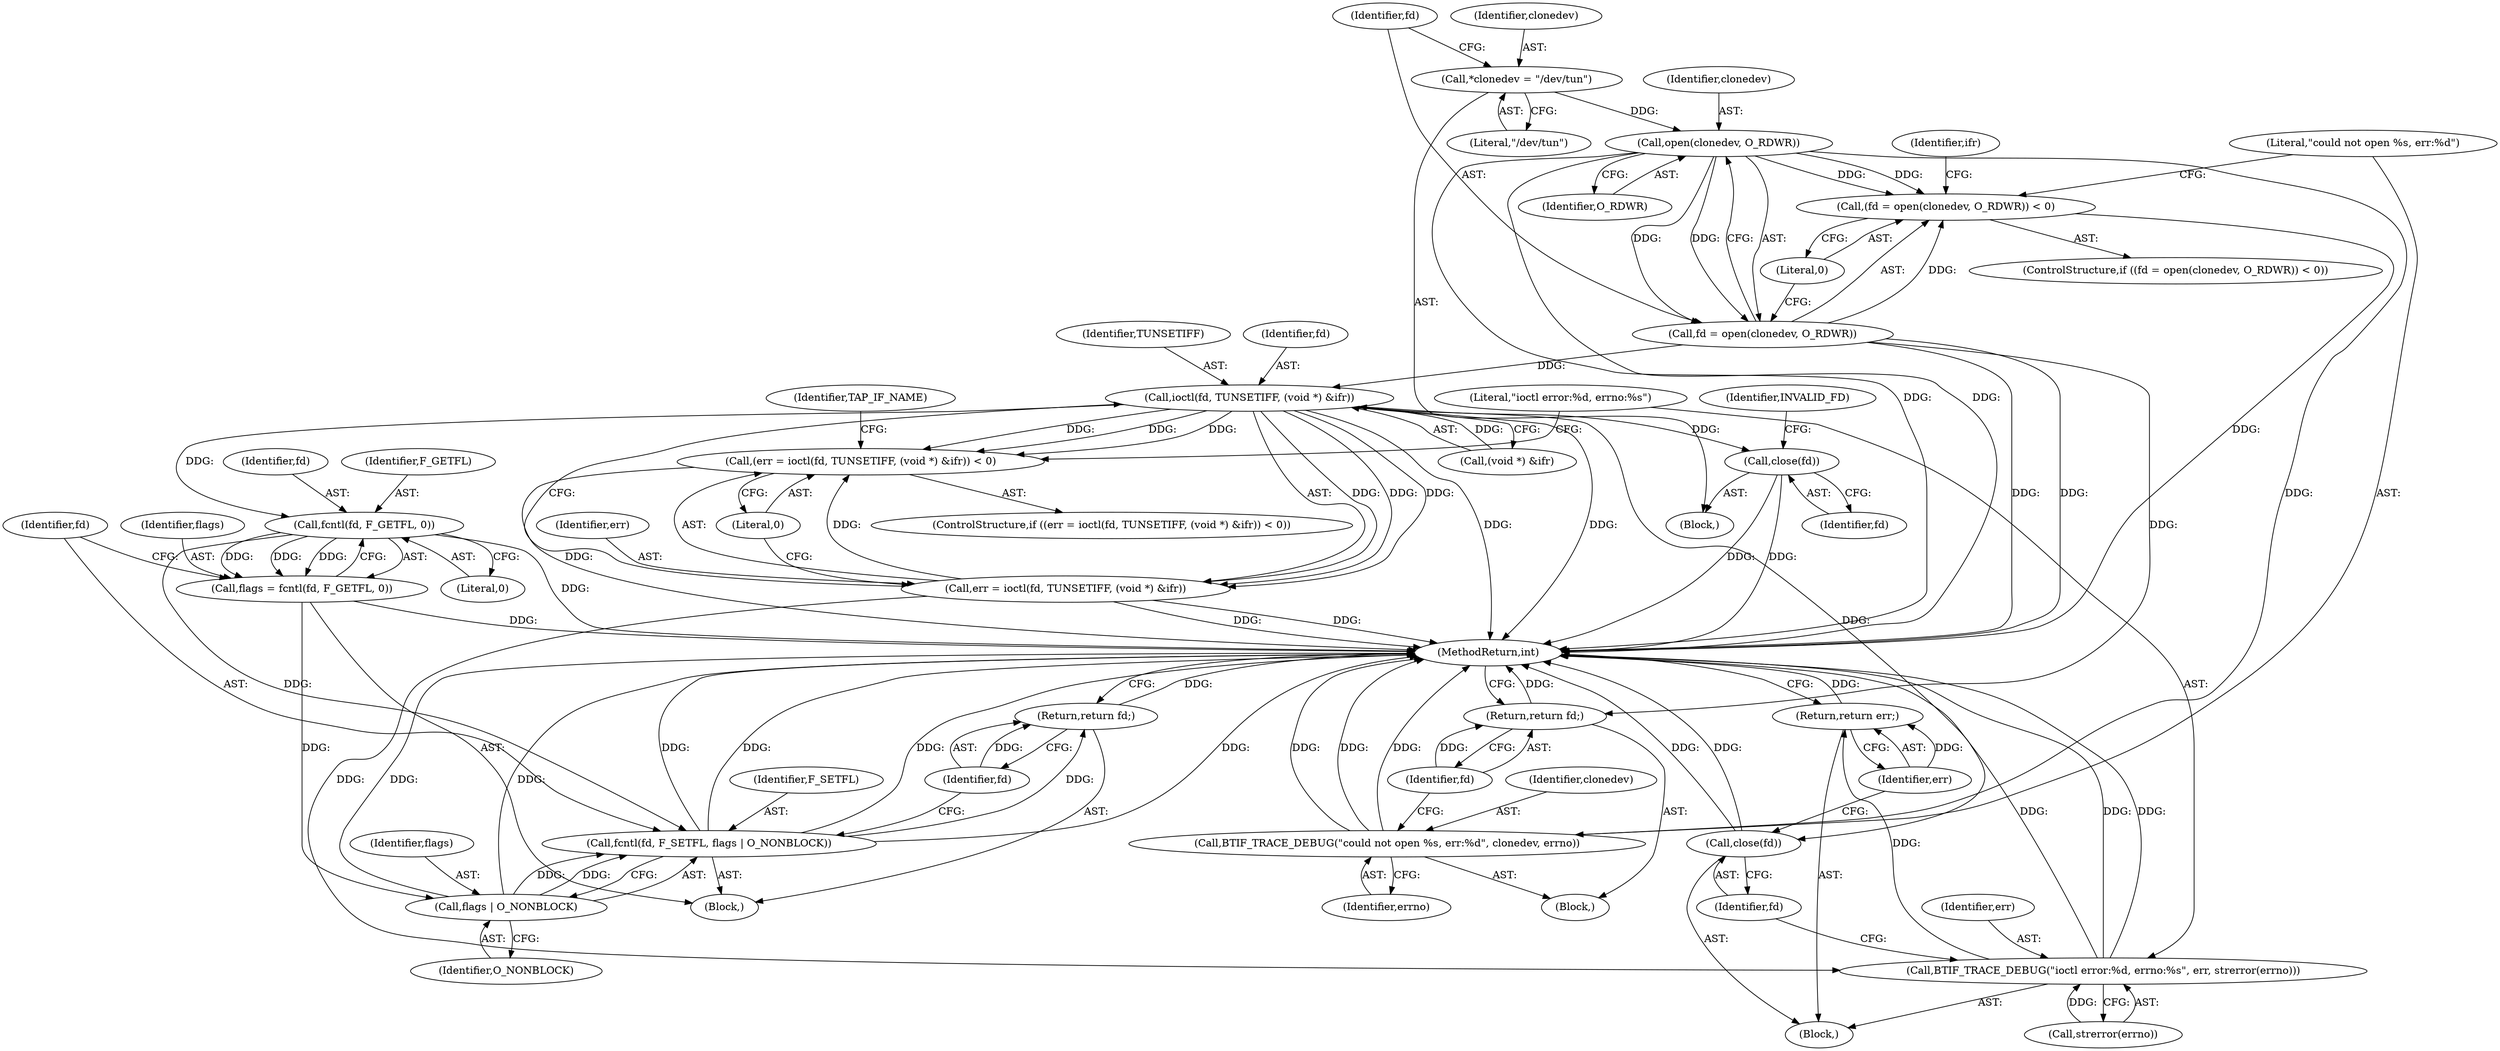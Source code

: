 digraph "0_Android_472271b153c5dc53c28beac55480a8d8434b2d5c_22@API" {
"1000115" [label="(Call,open(clonedev, O_RDWR))"];
"1000108" [label="(Call,*clonedev = \"/dev/tun\")"];
"1000112" [label="(Call,(fd = open(clonedev, O_RDWR)) < 0)"];
"1000113" [label="(Call,fd = open(clonedev, O_RDWR))"];
"1000124" [label="(Return,return fd;)"];
"1000149" [label="(Call,ioctl(fd, TUNSETIFF, (void *) &ifr))"];
"1000146" [label="(Call,(err = ioctl(fd, TUNSETIFF, (void *) &ifr)) < 0)"];
"1000147" [label="(Call,err = ioctl(fd, TUNSETIFF, (void *) &ifr))"];
"1000158" [label="(Call,BTIF_TRACE_DEBUG(\"ioctl error:%d, errno:%s\", err, strerror(errno)))"];
"1000165" [label="(Return,return err;)"];
"1000163" [label="(Call,close(fd))"];
"1000177" [label="(Call,fcntl(fd, F_GETFL, 0))"];
"1000175" [label="(Call,flags = fcntl(fd, F_GETFL, 0))"];
"1000184" [label="(Call,flags | O_NONBLOCK)"];
"1000181" [label="(Call,fcntl(fd, F_SETFL, flags | O_NONBLOCK))"];
"1000187" [label="(Return,return fd;)"];
"1000192" [label="(Call,close(fd))"];
"1000120" [label="(Call,BTIF_TRACE_DEBUG(\"could not open %s, err:%d\", clonedev, errno))"];
"1000125" [label="(Identifier,fd)"];
"1000110" [label="(Literal,\"/dev/tun\")"];
"1000177" [label="(Call,fcntl(fd, F_GETFL, 0))"];
"1000148" [label="(Identifier,err)"];
"1000116" [label="(Identifier,clonedev)"];
"1000117" [label="(Identifier,O_RDWR)"];
"1000109" [label="(Identifier,clonedev)"];
"1000159" [label="(Literal,\"ioctl error:%d, errno:%s\")"];
"1000181" [label="(Call,fcntl(fd, F_SETFL, flags | O_NONBLOCK))"];
"1000170" [label="(Identifier,TAP_IF_NAME)"];
"1000128" [label="(Identifier,ifr)"];
"1000113" [label="(Call,fd = open(clonedev, O_RDWR))"];
"1000147" [label="(Call,err = ioctl(fd, TUNSETIFF, (void *) &ifr))"];
"1000112" [label="(Call,(fd = open(clonedev, O_RDWR)) < 0)"];
"1000192" [label="(Call,close(fd))"];
"1000187" [label="(Return,return fd;)"];
"1000179" [label="(Identifier,F_GETFL)"];
"1000103" [label="(Block,)"];
"1000145" [label="(ControlStructure,if ((err = ioctl(fd, TUNSETIFF, (void *) &ifr)) < 0))"];
"1000119" [label="(Block,)"];
"1000121" [label="(Literal,\"could not open %s, err:%d\")"];
"1000183" [label="(Identifier,F_SETFL)"];
"1000151" [label="(Identifier,TUNSETIFF)"];
"1000188" [label="(Identifier,fd)"];
"1000122" [label="(Identifier,clonedev)"];
"1000152" [label="(Call,(void *) &ifr)"];
"1000146" [label="(Call,(err = ioctl(fd, TUNSETIFF, (void *) &ifr)) < 0)"];
"1000114" [label="(Identifier,fd)"];
"1000124" [label="(Return,return fd;)"];
"1000118" [label="(Literal,0)"];
"1000156" [label="(Literal,0)"];
"1000149" [label="(Call,ioctl(fd, TUNSETIFF, (void *) &ifr))"];
"1000176" [label="(Identifier,flags)"];
"1000163" [label="(Call,close(fd))"];
"1000164" [label="(Identifier,fd)"];
"1000196" [label="(MethodReturn,int)"];
"1000175" [label="(Call,flags = fcntl(fd, F_GETFL, 0))"];
"1000186" [label="(Identifier,O_NONBLOCK)"];
"1000160" [label="(Identifier,err)"];
"1000173" [label="(Block,)"];
"1000185" [label="(Identifier,flags)"];
"1000158" [label="(Call,BTIF_TRACE_DEBUG(\"ioctl error:%d, errno:%s\", err, strerror(errno)))"];
"1000165" [label="(Return,return err;)"];
"1000166" [label="(Identifier,err)"];
"1000182" [label="(Identifier,fd)"];
"1000178" [label="(Identifier,fd)"];
"1000111" [label="(ControlStructure,if ((fd = open(clonedev, O_RDWR)) < 0))"];
"1000150" [label="(Identifier,fd)"];
"1000157" [label="(Block,)"];
"1000195" [label="(Identifier,INVALID_FD)"];
"1000108" [label="(Call,*clonedev = \"/dev/tun\")"];
"1000120" [label="(Call,BTIF_TRACE_DEBUG(\"could not open %s, err:%d\", clonedev, errno))"];
"1000123" [label="(Identifier,errno)"];
"1000180" [label="(Literal,0)"];
"1000161" [label="(Call,strerror(errno))"];
"1000193" [label="(Identifier,fd)"];
"1000115" [label="(Call,open(clonedev, O_RDWR))"];
"1000184" [label="(Call,flags | O_NONBLOCK)"];
"1000115" -> "1000113"  [label="AST: "];
"1000115" -> "1000117"  [label="CFG: "];
"1000116" -> "1000115"  [label="AST: "];
"1000117" -> "1000115"  [label="AST: "];
"1000113" -> "1000115"  [label="CFG: "];
"1000115" -> "1000196"  [label="DDG: "];
"1000115" -> "1000196"  [label="DDG: "];
"1000115" -> "1000112"  [label="DDG: "];
"1000115" -> "1000112"  [label="DDG: "];
"1000115" -> "1000113"  [label="DDG: "];
"1000115" -> "1000113"  [label="DDG: "];
"1000108" -> "1000115"  [label="DDG: "];
"1000115" -> "1000120"  [label="DDG: "];
"1000108" -> "1000103"  [label="AST: "];
"1000108" -> "1000110"  [label="CFG: "];
"1000109" -> "1000108"  [label="AST: "];
"1000110" -> "1000108"  [label="AST: "];
"1000114" -> "1000108"  [label="CFG: "];
"1000112" -> "1000111"  [label="AST: "];
"1000112" -> "1000118"  [label="CFG: "];
"1000113" -> "1000112"  [label="AST: "];
"1000118" -> "1000112"  [label="AST: "];
"1000121" -> "1000112"  [label="CFG: "];
"1000128" -> "1000112"  [label="CFG: "];
"1000112" -> "1000196"  [label="DDG: "];
"1000113" -> "1000112"  [label="DDG: "];
"1000114" -> "1000113"  [label="AST: "];
"1000118" -> "1000113"  [label="CFG: "];
"1000113" -> "1000196"  [label="DDG: "];
"1000113" -> "1000196"  [label="DDG: "];
"1000113" -> "1000124"  [label="DDG: "];
"1000113" -> "1000149"  [label="DDG: "];
"1000124" -> "1000119"  [label="AST: "];
"1000124" -> "1000125"  [label="CFG: "];
"1000125" -> "1000124"  [label="AST: "];
"1000196" -> "1000124"  [label="CFG: "];
"1000124" -> "1000196"  [label="DDG: "];
"1000125" -> "1000124"  [label="DDG: "];
"1000149" -> "1000147"  [label="AST: "];
"1000149" -> "1000152"  [label="CFG: "];
"1000150" -> "1000149"  [label="AST: "];
"1000151" -> "1000149"  [label="AST: "];
"1000152" -> "1000149"  [label="AST: "];
"1000147" -> "1000149"  [label="CFG: "];
"1000149" -> "1000196"  [label="DDG: "];
"1000149" -> "1000196"  [label="DDG: "];
"1000149" -> "1000146"  [label="DDG: "];
"1000149" -> "1000146"  [label="DDG: "];
"1000149" -> "1000146"  [label="DDG: "];
"1000149" -> "1000147"  [label="DDG: "];
"1000149" -> "1000147"  [label="DDG: "];
"1000149" -> "1000147"  [label="DDG: "];
"1000152" -> "1000149"  [label="DDG: "];
"1000149" -> "1000163"  [label="DDG: "];
"1000149" -> "1000177"  [label="DDG: "];
"1000149" -> "1000192"  [label="DDG: "];
"1000146" -> "1000145"  [label="AST: "];
"1000146" -> "1000156"  [label="CFG: "];
"1000147" -> "1000146"  [label="AST: "];
"1000156" -> "1000146"  [label="AST: "];
"1000159" -> "1000146"  [label="CFG: "];
"1000170" -> "1000146"  [label="CFG: "];
"1000146" -> "1000196"  [label="DDG: "];
"1000147" -> "1000146"  [label="DDG: "];
"1000148" -> "1000147"  [label="AST: "];
"1000156" -> "1000147"  [label="CFG: "];
"1000147" -> "1000196"  [label="DDG: "];
"1000147" -> "1000196"  [label="DDG: "];
"1000147" -> "1000158"  [label="DDG: "];
"1000158" -> "1000157"  [label="AST: "];
"1000158" -> "1000161"  [label="CFG: "];
"1000159" -> "1000158"  [label="AST: "];
"1000160" -> "1000158"  [label="AST: "];
"1000161" -> "1000158"  [label="AST: "];
"1000164" -> "1000158"  [label="CFG: "];
"1000158" -> "1000196"  [label="DDG: "];
"1000158" -> "1000196"  [label="DDG: "];
"1000158" -> "1000196"  [label="DDG: "];
"1000161" -> "1000158"  [label="DDG: "];
"1000158" -> "1000165"  [label="DDG: "];
"1000165" -> "1000157"  [label="AST: "];
"1000165" -> "1000166"  [label="CFG: "];
"1000166" -> "1000165"  [label="AST: "];
"1000196" -> "1000165"  [label="CFG: "];
"1000165" -> "1000196"  [label="DDG: "];
"1000166" -> "1000165"  [label="DDG: "];
"1000163" -> "1000157"  [label="AST: "];
"1000163" -> "1000164"  [label="CFG: "];
"1000164" -> "1000163"  [label="AST: "];
"1000166" -> "1000163"  [label="CFG: "];
"1000163" -> "1000196"  [label="DDG: "];
"1000163" -> "1000196"  [label="DDG: "];
"1000177" -> "1000175"  [label="AST: "];
"1000177" -> "1000180"  [label="CFG: "];
"1000178" -> "1000177"  [label="AST: "];
"1000179" -> "1000177"  [label="AST: "];
"1000180" -> "1000177"  [label="AST: "];
"1000175" -> "1000177"  [label="CFG: "];
"1000177" -> "1000196"  [label="DDG: "];
"1000177" -> "1000175"  [label="DDG: "];
"1000177" -> "1000175"  [label="DDG: "];
"1000177" -> "1000175"  [label="DDG: "];
"1000177" -> "1000181"  [label="DDG: "];
"1000175" -> "1000173"  [label="AST: "];
"1000176" -> "1000175"  [label="AST: "];
"1000182" -> "1000175"  [label="CFG: "];
"1000175" -> "1000196"  [label="DDG: "];
"1000175" -> "1000184"  [label="DDG: "];
"1000184" -> "1000181"  [label="AST: "];
"1000184" -> "1000186"  [label="CFG: "];
"1000185" -> "1000184"  [label="AST: "];
"1000186" -> "1000184"  [label="AST: "];
"1000181" -> "1000184"  [label="CFG: "];
"1000184" -> "1000196"  [label="DDG: "];
"1000184" -> "1000196"  [label="DDG: "];
"1000184" -> "1000181"  [label="DDG: "];
"1000184" -> "1000181"  [label="DDG: "];
"1000181" -> "1000173"  [label="AST: "];
"1000182" -> "1000181"  [label="AST: "];
"1000183" -> "1000181"  [label="AST: "];
"1000188" -> "1000181"  [label="CFG: "];
"1000181" -> "1000196"  [label="DDG: "];
"1000181" -> "1000196"  [label="DDG: "];
"1000181" -> "1000196"  [label="DDG: "];
"1000181" -> "1000196"  [label="DDG: "];
"1000181" -> "1000187"  [label="DDG: "];
"1000187" -> "1000173"  [label="AST: "];
"1000187" -> "1000188"  [label="CFG: "];
"1000188" -> "1000187"  [label="AST: "];
"1000196" -> "1000187"  [label="CFG: "];
"1000187" -> "1000196"  [label="DDG: "];
"1000188" -> "1000187"  [label="DDG: "];
"1000192" -> "1000103"  [label="AST: "];
"1000192" -> "1000193"  [label="CFG: "];
"1000193" -> "1000192"  [label="AST: "];
"1000195" -> "1000192"  [label="CFG: "];
"1000192" -> "1000196"  [label="DDG: "];
"1000192" -> "1000196"  [label="DDG: "];
"1000120" -> "1000119"  [label="AST: "];
"1000120" -> "1000123"  [label="CFG: "];
"1000121" -> "1000120"  [label="AST: "];
"1000122" -> "1000120"  [label="AST: "];
"1000123" -> "1000120"  [label="AST: "];
"1000125" -> "1000120"  [label="CFG: "];
"1000120" -> "1000196"  [label="DDG: "];
"1000120" -> "1000196"  [label="DDG: "];
"1000120" -> "1000196"  [label="DDG: "];
}
